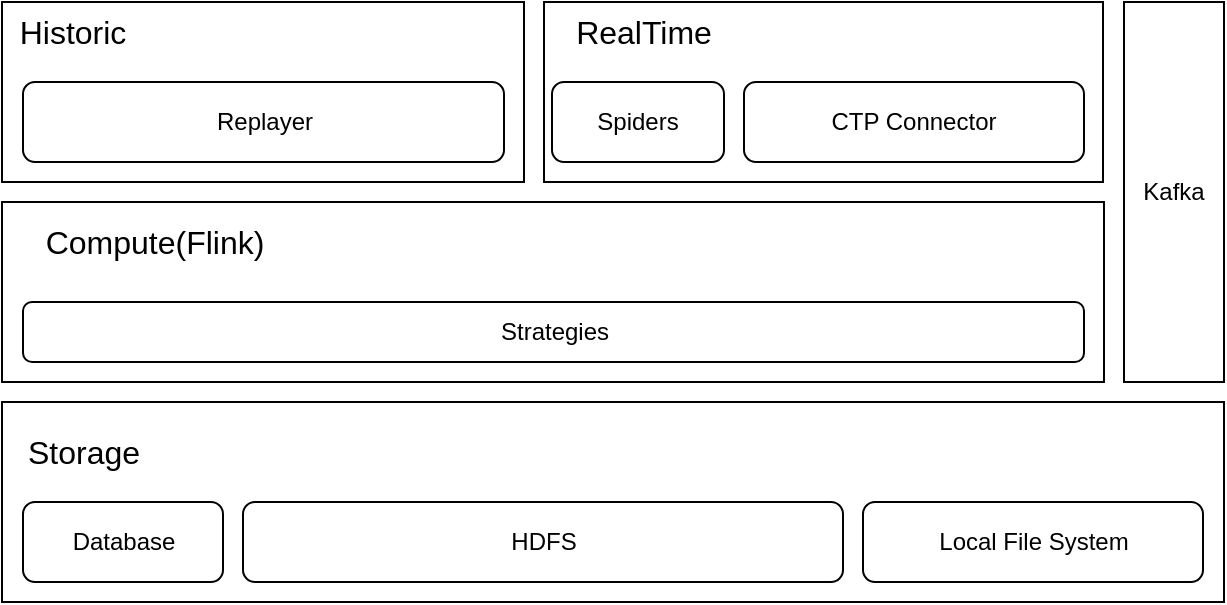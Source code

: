 <mxfile version="24.7.17" pages="3">
  <diagram name="架构设计" id="kE7rsc4lExymbTtV4luv">
    <mxGraphModel dx="1026" dy="772" grid="1" gridSize="10" guides="1" tooltips="1" connect="1" arrows="1" fold="1" page="1" pageScale="1" pageWidth="827" pageHeight="1169" math="0" shadow="0">
      <root>
        <mxCell id="0" />
        <mxCell id="1" parent="0" />
        <mxCell id="SqekXJmmQ9-tRJxxlKGe-1" value="" style="rounded=0;whiteSpace=wrap;html=1;" parent="1" vertex="1">
          <mxGeometry x="139" y="550" width="551" height="90" as="geometry" />
        </mxCell>
        <mxCell id="SqekXJmmQ9-tRJxxlKGe-2" value="" style="rounded=0;whiteSpace=wrap;html=1;" parent="1" vertex="1">
          <mxGeometry x="139" y="650" width="611" height="100" as="geometry" />
        </mxCell>
        <mxCell id="SqekXJmmQ9-tRJxxlKGe-3" value="Database" style="rounded=1;whiteSpace=wrap;html=1;" parent="1" vertex="1">
          <mxGeometry x="149.5" y="700" width="100" height="40" as="geometry" />
        </mxCell>
        <mxCell id="SqekXJmmQ9-tRJxxlKGe-4" value="HDFS" style="rounded=1;whiteSpace=wrap;html=1;" parent="1" vertex="1">
          <mxGeometry x="259.5" y="700" width="300" height="40" as="geometry" />
        </mxCell>
        <mxCell id="SqekXJmmQ9-tRJxxlKGe-5" value="Local File System" style="rounded=1;whiteSpace=wrap;html=1;" parent="1" vertex="1">
          <mxGeometry x="569.5" y="700" width="170" height="40" as="geometry" />
        </mxCell>
        <mxCell id="SqekXJmmQ9-tRJxxlKGe-6" value="Kafka" style="rounded=0;whiteSpace=wrap;html=1;" parent="1" vertex="1">
          <mxGeometry x="700" y="450" width="50" height="190" as="geometry" />
        </mxCell>
        <mxCell id="SqekXJmmQ9-tRJxxlKGe-7" value="Storage" style="text;html=1;align=center;verticalAlign=middle;whiteSpace=wrap;rounded=0;fontSize=16;" parent="1" vertex="1">
          <mxGeometry x="149.5" y="660" width="60" height="30" as="geometry" />
        </mxCell>
        <mxCell id="SqekXJmmQ9-tRJxxlKGe-8" value="Compute(Flink)" style="text;html=1;align=center;verticalAlign=middle;whiteSpace=wrap;rounded=0;fontSize=16;" parent="1" vertex="1">
          <mxGeometry x="149.5" y="555" width="130.75" height="30" as="geometry" />
        </mxCell>
        <mxCell id="SqekXJmmQ9-tRJxxlKGe-10" value="Strategies" style="rounded=1;whiteSpace=wrap;html=1;" parent="1" vertex="1">
          <mxGeometry x="149.5" y="600" width="530.5" height="30" as="geometry" />
        </mxCell>
        <mxCell id="SqekXJmmQ9-tRJxxlKGe-11" value="" style="rounded=0;whiteSpace=wrap;html=1;" parent="1" vertex="1">
          <mxGeometry x="410" y="450" width="279.5" height="90" as="geometry" />
        </mxCell>
        <mxCell id="SqekXJmmQ9-tRJxxlKGe-12" value="RealTime" style="text;html=1;align=center;verticalAlign=middle;whiteSpace=wrap;rounded=0;fontSize=16;" parent="1" vertex="1">
          <mxGeometry x="410" y="450" width="100" height="30" as="geometry" />
        </mxCell>
        <mxCell id="SqekXJmmQ9-tRJxxlKGe-13" value="Spiders" style="rounded=1;whiteSpace=wrap;html=1;" parent="1" vertex="1">
          <mxGeometry x="414" y="490" width="86" height="40" as="geometry" />
        </mxCell>
        <mxCell id="SqekXJmmQ9-tRJxxlKGe-14" value="CTP Connector" style="rounded=1;whiteSpace=wrap;html=1;" parent="1" vertex="1">
          <mxGeometry x="510" y="490" width="170" height="40" as="geometry" />
        </mxCell>
        <mxCell id="SqekXJmmQ9-tRJxxlKGe-15" value="" style="rounded=0;whiteSpace=wrap;html=1;" parent="1" vertex="1">
          <mxGeometry x="139" y="450" width="261" height="90" as="geometry" />
        </mxCell>
        <mxCell id="SqekXJmmQ9-tRJxxlKGe-16" value="Historic" style="text;html=1;align=center;verticalAlign=middle;whiteSpace=wrap;rounded=0;fontSize=16;" parent="1" vertex="1">
          <mxGeometry x="139" y="450" width="71" height="30" as="geometry" />
        </mxCell>
        <mxCell id="SqekXJmmQ9-tRJxxlKGe-17" value="Replayer" style="rounded=1;whiteSpace=wrap;html=1;" parent="1" vertex="1">
          <mxGeometry x="149.5" y="490" width="240.5" height="40" as="geometry" />
        </mxCell>
      </root>
    </mxGraphModel>
  </diagram>
  <diagram id="VdpJQGyevpd4g-q-dByM" name="实盘架构设计">
    <mxGraphModel dx="1026" dy="772" grid="1" gridSize="10" guides="1" tooltips="1" connect="1" arrows="1" fold="1" page="1" pageScale="1" pageWidth="827" pageHeight="1169" math="0" shadow="0">
      <root>
        <mxCell id="0" />
        <mxCell id="1" parent="0" />
        <mxCell id="d-oAbPzJJMQfABlCfLx8-4" value="" style="rounded=0;whiteSpace=wrap;html=1;fillColor=#dae8fc;strokeColor=none;opacity=60;" parent="1" vertex="1">
          <mxGeometry x="30" y="110" width="630" height="130" as="geometry" />
        </mxCell>
        <mxCell id="d-oAbPzJJMQfABlCfLx8-2" value="行情服务" style="rounded=0;whiteSpace=wrap;html=1;fillColor=#dae8fc;strokeColor=#6c8ebf;" parent="1" vertex="1">
          <mxGeometry x="50" y="170" width="300" height="50" as="geometry" />
        </mxCell>
        <mxCell id="d-oAbPzJJMQfABlCfLx8-3" value="交易服务" style="rounded=0;whiteSpace=wrap;html=1;fillColor=#dae8fc;strokeColor=#6c8ebf;" parent="1" vertex="1">
          <mxGeometry x="370" y="170" width="270" height="50" as="geometry" />
        </mxCell>
        <mxCell id="d-oAbPzJJMQfABlCfLx8-5" value="交易所/券商" style="text;html=1;align=center;verticalAlign=middle;whiteSpace=wrap;rounded=0;" parent="1" vertex="1">
          <mxGeometry x="30" y="110" width="100" height="30" as="geometry" />
        </mxCell>
        <mxCell id="d-oAbPzJJMQfABlCfLx8-7" value="行情订阅（via UDP/TCP）" style="edgeStyle=orthogonalEdgeStyle;rounded=0;orthogonalLoop=1;jettySize=auto;html=1;entryX=0.5;entryY=1;entryDx=0;entryDy=0;startArrow=classic;startFill=1;" parent="1" source="d-oAbPzJJMQfABlCfLx8-6" target="d-oAbPzJJMQfABlCfLx8-2" edge="1">
          <mxGeometry relative="1" as="geometry">
            <Array as="points">
              <mxPoint x="200" y="280" />
              <mxPoint x="200" y="280" />
            </Array>
          </mxGeometry>
        </mxCell>
        <mxCell id="d-oAbPzJJMQfABlCfLx8-8" style="edgeStyle=orthogonalEdgeStyle;rounded=0;orthogonalLoop=1;jettySize=auto;html=1;entryX=0.5;entryY=1;entryDx=0;entryDy=0;startArrow=classic;startFill=1;" parent="1" source="d-oAbPzJJMQfABlCfLx8-6" target="d-oAbPzJJMQfABlCfLx8-3" edge="1">
          <mxGeometry relative="1" as="geometry">
            <Array as="points">
              <mxPoint x="505" y="280" />
              <mxPoint x="505" y="280" />
            </Array>
          </mxGeometry>
        </mxCell>
        <mxCell id="d-oAbPzJJMQfABlCfLx8-9" value="交易指令（via TCP）" style="edgeLabel;html=1;align=center;verticalAlign=middle;resizable=0;points=[];" parent="d-oAbPzJJMQfABlCfLx8-8" vertex="1" connectable="0">
          <mxGeometry x="0.086" y="1" relative="1" as="geometry">
            <mxPoint as="offset" />
          </mxGeometry>
        </mxCell>
        <mxCell id="d-oAbPzJJMQfABlCfLx8-14" style="edgeStyle=orthogonalEdgeStyle;rounded=0;orthogonalLoop=1;jettySize=auto;html=1;entryX=0.5;entryY=0;entryDx=0;entryDy=0;" parent="1" source="d-oAbPzJJMQfABlCfLx8-6" target="d-oAbPzJJMQfABlCfLx8-13" edge="1">
          <mxGeometry relative="1" as="geometry">
            <Array as="points">
              <mxPoint x="100" y="360" />
              <mxPoint x="100" y="360" />
            </Array>
          </mxGeometry>
        </mxCell>
        <mxCell id="d-oAbPzJJMQfABlCfLx8-15" value="行情发布" style="edgeLabel;html=1;align=center;verticalAlign=middle;resizable=0;points=[];" parent="d-oAbPzJJMQfABlCfLx8-14" vertex="1" connectable="0">
          <mxGeometry x="-0.571" y="2" relative="1" as="geometry">
            <mxPoint x="-2" y="-4" as="offset" />
          </mxGeometry>
        </mxCell>
        <mxCell id="d-oAbPzJJMQfABlCfLx8-6" value="CTP Gateway" style="rounded=1;whiteSpace=wrap;html=1;fillColor=#ffe6cc;strokeColor=#d79b00;" parent="1" vertex="1">
          <mxGeometry x="30" y="290" width="630" height="50" as="geometry" />
        </mxCell>
        <mxCell id="d-oAbPzJJMQfABlCfLx8-10" value="" style="rounded=0;whiteSpace=wrap;html=1;fillColor=#e1d5e7;strokeColor=none;opacity=40;" parent="1" vertex="1">
          <mxGeometry x="30" y="370" width="390" height="140" as="geometry" />
        </mxCell>
        <mxCell id="d-oAbPzJJMQfABlCfLx8-39" style="edgeStyle=orthogonalEdgeStyle;rounded=0;orthogonalLoop=1;jettySize=auto;html=1;" parent="1" source="d-oAbPzJJMQfABlCfLx8-11" target="d-oAbPzJJMQfABlCfLx8-38" edge="1">
          <mxGeometry relative="1" as="geometry" />
        </mxCell>
        <mxCell id="d-oAbPzJJMQfABlCfLx8-11" value="" style="rounded=0;whiteSpace=wrap;html=1;fillColor=#d5e8d4;strokeColor=none;opacity=40;" parent="1" vertex="1">
          <mxGeometry x="430" y="370" width="230" height="140" as="geometry" />
        </mxCell>
        <mxCell id="d-oAbPzJJMQfABlCfLx8-12" value="Kafka" style="text;html=1;align=center;verticalAlign=middle;whiteSpace=wrap;rounded=0;" parent="1" vertex="1">
          <mxGeometry x="30" y="370" width="60" height="30" as="geometry" />
        </mxCell>
        <mxCell id="d-oAbPzJJMQfABlCfLx8-13" value="topic-bar" style="rounded=1;whiteSpace=wrap;html=1;fillColor=#e1d5e7;strokeColor=#9673a6;" parent="1" vertex="1">
          <mxGeometry x="40" y="450" width="120" height="40" as="geometry" />
        </mxCell>
        <mxCell id="d-oAbPzJJMQfABlCfLx8-16" value="" style="rounded=0;whiteSpace=wrap;html=1;fillColor=#fff2cc;strokeColor=none;opacity=40;" parent="1" vertex="1">
          <mxGeometry x="30" y="530" width="630" height="150" as="geometry" />
        </mxCell>
        <mxCell id="d-oAbPzJJMQfABlCfLx8-17" value="Flink" style="text;html=1;align=center;verticalAlign=middle;whiteSpace=wrap;rounded=0;" parent="1" vertex="1">
          <mxGeometry x="30" y="530" width="60" height="30" as="geometry" />
        </mxCell>
        <mxCell id="d-oAbPzJJMQfABlCfLx8-19" style="edgeStyle=orthogonalEdgeStyle;rounded=0;orthogonalLoop=1;jettySize=auto;html=1;" parent="1" source="d-oAbPzJJMQfABlCfLx8-18" target="d-oAbPzJJMQfABlCfLx8-13" edge="1">
          <mxGeometry relative="1" as="geometry" />
        </mxCell>
        <mxCell id="d-oAbPzJJMQfABlCfLx8-20" value="行情订阅" style="edgeLabel;html=1;align=center;verticalAlign=middle;resizable=0;points=[];" parent="d-oAbPzJJMQfABlCfLx8-19" vertex="1" connectable="0">
          <mxGeometry x="0.2" y="-1" relative="1" as="geometry">
            <mxPoint as="offset" />
          </mxGeometry>
        </mxCell>
        <mxCell id="d-oAbPzJJMQfABlCfLx8-22" style="edgeStyle=orthogonalEdgeStyle;rounded=0;orthogonalLoop=1;jettySize=auto;html=1;entryX=0.25;entryY=0;entryDx=0;entryDy=0;" parent="1" source="d-oAbPzJJMQfABlCfLx8-18" target="d-oAbPzJJMQfABlCfLx8-21" edge="1">
          <mxGeometry relative="1" as="geometry">
            <Array as="points">
              <mxPoint x="193" y="585" />
              <mxPoint x="193" y="600" />
            </Array>
          </mxGeometry>
        </mxCell>
        <mxCell id="d-oAbPzJJMQfABlCfLx8-18" value="Stream Source" style="rounded=1;whiteSpace=wrap;html=1;fillColor=#fff2cc;strokeColor=#d6b656;" parent="1" vertex="1">
          <mxGeometry x="40" y="570" width="120" height="30" as="geometry" />
        </mxCell>
        <mxCell id="d-oAbPzJJMQfABlCfLx8-40" style="edgeStyle=orthogonalEdgeStyle;rounded=0;orthogonalLoop=1;jettySize=auto;html=1;" parent="1" source="d-oAbPzJJMQfABlCfLx8-21" target="d-oAbPzJJMQfABlCfLx8-37" edge="1">
          <mxGeometry relative="1" as="geometry" />
        </mxCell>
        <mxCell id="d-oAbPzJJMQfABlCfLx8-41" value="CheckPoint" style="edgeLabel;html=1;align=center;verticalAlign=middle;resizable=0;points=[];" parent="d-oAbPzJJMQfABlCfLx8-40" vertex="1" connectable="0">
          <mxGeometry y="-1" relative="1" as="geometry">
            <mxPoint as="offset" />
          </mxGeometry>
        </mxCell>
        <mxCell id="d-oAbPzJJMQfABlCfLx8-45" style="edgeStyle=orthogonalEdgeStyle;rounded=0;orthogonalLoop=1;jettySize=auto;html=1;entryX=0.5;entryY=1;entryDx=0;entryDy=0;" parent="1" source="d-oAbPzJJMQfABlCfLx8-21" target="d-oAbPzJJMQfABlCfLx8-42" edge="1">
          <mxGeometry relative="1" as="geometry">
            <Array as="points">
              <mxPoint x="260" y="610" />
              <mxPoint x="260" y="610" />
            </Array>
          </mxGeometry>
        </mxCell>
        <mxCell id="d-oAbPzJJMQfABlCfLx8-21" value="Trade Signal Calculation Strategies" style="rounded=1;whiteSpace=wrap;html=1;fillColor=#fff2cc;strokeColor=#d6b656;" parent="1" vertex="1">
          <mxGeometry x="40" y="620" width="610" height="50" as="geometry" />
        </mxCell>
        <mxCell id="d-oAbPzJJMQfABlCfLx8-29" style="edgeStyle=orthogonalEdgeStyle;rounded=0;orthogonalLoop=1;jettySize=auto;html=1;entryX=0;entryY=0.5;entryDx=0;entryDy=0;" parent="1" source="d-oAbPzJJMQfABlCfLx8-23" target="d-oAbPzJJMQfABlCfLx8-28" edge="1">
          <mxGeometry relative="1" as="geometry">
            <Array as="points">
              <mxPoint x="340" y="455" />
              <mxPoint x="340" y="455" />
            </Array>
          </mxGeometry>
        </mxCell>
        <mxCell id="d-oAbPzJJMQfABlCfLx8-30" value="订单信号订阅" style="edgeLabel;html=1;align=center;verticalAlign=middle;resizable=0;points=[];" parent="d-oAbPzJJMQfABlCfLx8-29" vertex="1" connectable="0">
          <mxGeometry x="0.145" y="2" relative="1" as="geometry">
            <mxPoint as="offset" />
          </mxGeometry>
        </mxCell>
        <mxCell id="d-oAbPzJJMQfABlCfLx8-23" value="topic-order" style="rounded=1;whiteSpace=wrap;html=1;fillColor=#e1d5e7;strokeColor=#9673a6;" parent="1" vertex="1">
          <mxGeometry x="180" y="450" width="120" height="40" as="geometry" />
        </mxCell>
        <mxCell id="d-oAbPzJJMQfABlCfLx8-27" value="QuantLab Mgr" style="text;html=1;align=center;verticalAlign=middle;whiteSpace=wrap;rounded=0;" parent="1" vertex="1">
          <mxGeometry x="430" y="370" width="90" height="30" as="geometry" />
        </mxCell>
        <mxCell id="d-oAbPzJJMQfABlCfLx8-28" value="订单" style="rounded=1;whiteSpace=wrap;html=1;fillColor=#d5e8d4;strokeColor=#82b366;" parent="1" vertex="1">
          <mxGeometry x="445" y="410" width="55" height="90" as="geometry" />
        </mxCell>
        <mxCell id="d-oAbPzJJMQfABlCfLx8-32" style="edgeStyle=orthogonalEdgeStyle;rounded=0;orthogonalLoop=1;jettySize=auto;html=1;startArrow=classic;startFill=1;endArrow=classic;endFill=1;" parent="1" source="d-oAbPzJJMQfABlCfLx8-6" target="d-oAbPzJJMQfABlCfLx8-28" edge="1">
          <mxGeometry relative="1" as="geometry">
            <Array as="points">
              <mxPoint x="473" y="360" />
              <mxPoint x="473" y="360" />
            </Array>
          </mxGeometry>
        </mxCell>
        <mxCell id="d-oAbPzJJMQfABlCfLx8-34" value="发起交易" style="edgeLabel;html=1;align=center;verticalAlign=middle;resizable=0;points=[];" parent="d-oAbPzJJMQfABlCfLx8-32" vertex="1" connectable="0">
          <mxGeometry x="-0.486" y="2" relative="1" as="geometry">
            <mxPoint as="offset" />
          </mxGeometry>
        </mxCell>
        <mxCell id="d-oAbPzJJMQfABlCfLx8-35" value="管理/报表..." style="rounded=1;whiteSpace=wrap;html=1;fillColor=#d5e8d4;strokeColor=#82b366;" parent="1" vertex="1">
          <mxGeometry x="510" y="410" width="130" height="90" as="geometry" />
        </mxCell>
        <mxCell id="d-oAbPzJJMQfABlCfLx8-36" value="HDFS" style="rounded=0;whiteSpace=wrap;html=1;fillColor=#f5f5f5;fontColor=#333333;strokeColor=#666666;" parent="1" vertex="1">
          <mxGeometry x="30" y="740" width="630" height="60" as="geometry" />
        </mxCell>
        <mxCell id="d-oAbPzJJMQfABlCfLx8-37" value="RocksDB" style="rounded=0;whiteSpace=wrap;html=1;fillColor=#f5f5f5;fontColor=#333333;strokeColor=#666666;" parent="1" vertex="1">
          <mxGeometry x="30" y="720" width="630" height="30" as="geometry" />
        </mxCell>
        <mxCell id="d-oAbPzJJMQfABlCfLx8-38" value="MySQL" style="shape=cylinder3;whiteSpace=wrap;html=1;boundedLbl=1;backgroundOutline=1;size=15;fillColor=#f5f5f5;fontColor=#333333;strokeColor=#666666;" parent="1" vertex="1">
          <mxGeometry x="780" y="400" width="60" height="80" as="geometry" />
        </mxCell>
        <mxCell id="d-oAbPzJJMQfABlCfLx8-43" style="edgeStyle=orthogonalEdgeStyle;rounded=0;orthogonalLoop=1;jettySize=auto;html=1;entryX=0.5;entryY=1;entryDx=0;entryDy=0;" parent="1" source="d-oAbPzJJMQfABlCfLx8-42" target="d-oAbPzJJMQfABlCfLx8-23" edge="1">
          <mxGeometry relative="1" as="geometry">
            <Array as="points">
              <mxPoint x="240" y="550" />
              <mxPoint x="240" y="550" />
            </Array>
          </mxGeometry>
        </mxCell>
        <mxCell id="d-oAbPzJJMQfABlCfLx8-44" value="订单信号发布" style="edgeLabel;html=1;align=center;verticalAlign=middle;resizable=0;points=[];" parent="d-oAbPzJJMQfABlCfLx8-43" vertex="1" connectable="0">
          <mxGeometry x="0.2" y="1" relative="1" as="geometry">
            <mxPoint as="offset" />
          </mxGeometry>
        </mxCell>
        <mxCell id="d-oAbPzJJMQfABlCfLx8-42" value="Stream Sink" style="rounded=1;whiteSpace=wrap;html=1;fillColor=#fff2cc;strokeColor=#d6b656;" parent="1" vertex="1">
          <mxGeometry x="200" y="570" width="120" height="30" as="geometry" />
        </mxCell>
      </root>
    </mxGraphModel>
  </diagram>
  <diagram id="N4ltIIIxOTcb-bPWhQs-" name="执行框架-local">
    <mxGraphModel dx="1140" dy="2027" grid="1" gridSize="10" guides="1" tooltips="1" connect="1" arrows="1" fold="1" page="1" pageScale="1" pageWidth="827" pageHeight="1169" math="0" shadow="0">
      <root>
        <mxCell id="0" />
        <mxCell id="1" parent="0" />
        <mxCell id="egLg9VPtpwonoMTycoeB-4" value="" style="edgeStyle=orthogonalEdgeStyle;rounded=0;orthogonalLoop=1;jettySize=auto;html=1;" edge="1" parent="1" source="egLg9VPtpwonoMTycoeB-2" target="egLg9VPtpwonoMTycoeB-3">
          <mxGeometry relative="1" as="geometry" />
        </mxCell>
        <mxCell id="egLg9VPtpwonoMTycoeB-2" value="开始回测" style="strokeWidth=2;html=1;shape=mxgraph.flowchart.start_2;whiteSpace=wrap;" vertex="1" parent="1">
          <mxGeometry x="90" y="60" width="60" height="60" as="geometry" />
        </mxCell>
        <mxCell id="egLg9VPtpwonoMTycoeB-6" value="" style="edgeStyle=orthogonalEdgeStyle;rounded=0;orthogonalLoop=1;jettySize=auto;html=1;" edge="1" parent="1" source="egLg9VPtpwonoMTycoeB-3" target="egLg9VPtpwonoMTycoeB-5">
          <mxGeometry relative="1" as="geometry" />
        </mxCell>
        <mxCell id="egLg9VPtpwonoMTycoeB-3" value="加载品种列表" style="whiteSpace=wrap;html=1;strokeWidth=2;" vertex="1" parent="1">
          <mxGeometry x="60" y="200" width="120" height="60" as="geometry" />
        </mxCell>
        <mxCell id="egLg9VPtpwonoMTycoeB-8" value="" style="edgeStyle=orthogonalEdgeStyle;rounded=0;orthogonalLoop=1;jettySize=auto;html=1;" edge="1" parent="1" source="egLg9VPtpwonoMTycoeB-5" target="egLg9VPtpwonoMTycoeB-7">
          <mxGeometry relative="1" as="geometry">
            <Array as="points">
              <mxPoint x="240" y="370" />
              <mxPoint x="240" y="100" />
            </Array>
          </mxGeometry>
        </mxCell>
        <mxCell id="egLg9VPtpwonoMTycoeB-9" value="是" style="edgeLabel;html=1;align=center;verticalAlign=middle;resizable=0;points=[];" vertex="1" connectable="0" parent="egLg9VPtpwonoMTycoeB-8">
          <mxGeometry x="-0.133" y="-3" relative="1" as="geometry">
            <mxPoint x="-3" y="-24" as="offset" />
          </mxGeometry>
        </mxCell>
        <mxCell id="egLg9VPtpwonoMTycoeB-13" style="edgeStyle=orthogonalEdgeStyle;rounded=0;orthogonalLoop=1;jettySize=auto;html=1;" edge="1" parent="1" source="egLg9VPtpwonoMTycoeB-5" target="egLg9VPtpwonoMTycoeB-12">
          <mxGeometry relative="1" as="geometry" />
        </mxCell>
        <mxCell id="egLg9VPtpwonoMTycoeB-14" value="否" style="edgeLabel;html=1;align=center;verticalAlign=middle;resizable=0;points=[];" vertex="1" connectable="0" parent="egLg9VPtpwonoMTycoeB-13">
          <mxGeometry x="-0.1" y="-3" relative="1" as="geometry">
            <mxPoint as="offset" />
          </mxGeometry>
        </mxCell>
        <mxCell id="egLg9VPtpwonoMTycoeB-5" value="是否存在大于1000个交易日" style="rhombus;whiteSpace=wrap;html=1;strokeWidth=2;" vertex="1" parent="1">
          <mxGeometry x="80" y="330" width="80" height="80" as="geometry" />
        </mxCell>
        <mxCell id="egLg9VPtpwonoMTycoeB-16" value="" style="edgeStyle=orthogonalEdgeStyle;rounded=0;orthogonalLoop=1;jettySize=auto;html=1;" edge="1" parent="1" source="egLg9VPtpwonoMTycoeB-7" target="egLg9VPtpwonoMTycoeB-15">
          <mxGeometry relative="1" as="geometry" />
        </mxCell>
        <mxCell id="egLg9VPtpwonoMTycoeB-7" value="进入回测品种列表" style="whiteSpace=wrap;html=1;strokeWidth=2;" vertex="1" parent="1">
          <mxGeometry x="320" y="70" width="120" height="60" as="geometry" />
        </mxCell>
        <mxCell id="egLg9VPtpwonoMTycoeB-12" value="结束" style="strokeWidth=2;html=1;shape=mxgraph.flowchart.start_2;whiteSpace=wrap;" vertex="1" parent="1">
          <mxGeometry x="90" y="470" width="60" height="60" as="geometry" />
        </mxCell>
        <mxCell id="egLg9VPtpwonoMTycoeB-18" value="" style="edgeStyle=orthogonalEdgeStyle;rounded=0;orthogonalLoop=1;jettySize=auto;html=1;" edge="1" parent="1" source="egLg9VPtpwonoMTycoeB-15" target="egLg9VPtpwonoMTycoeB-17">
          <mxGeometry relative="1" as="geometry" />
        </mxCell>
        <mxCell id="egLg9VPtpwonoMTycoeB-15" value="加载策略列表" style="whiteSpace=wrap;html=1;strokeWidth=2;" vertex="1" parent="1">
          <mxGeometry x="320" y="170" width="120" height="60" as="geometry" />
        </mxCell>
        <mxCell id="egLg9VPtpwonoMTycoeB-20" value="" style="edgeStyle=orthogonalEdgeStyle;rounded=0;orthogonalLoop=1;jettySize=auto;html=1;" edge="1" parent="1" source="egLg9VPtpwonoMTycoeB-17" target="egLg9VPtpwonoMTycoeB-19">
          <mxGeometry relative="1" as="geometry" />
        </mxCell>
        <mxCell id="egLg9VPtpwonoMTycoeB-17" value="加载参数和参数取值范围" style="whiteSpace=wrap;html=1;strokeWidth=2;" vertex="1" parent="1">
          <mxGeometry x="320" y="270" width="120" height="60" as="geometry" />
        </mxCell>
        <mxCell id="egLg9VPtpwonoMTycoeB-22" value="" style="edgeStyle=orthogonalEdgeStyle;rounded=0;orthogonalLoop=1;jettySize=auto;html=1;" edge="1" parent="1" source="egLg9VPtpwonoMTycoeB-19" target="egLg9VPtpwonoMTycoeB-21">
          <mxGeometry relative="1" as="geometry" />
        </mxCell>
        <mxCell id="egLg9VPtpwonoMTycoeB-19" value="生成执行任务列表" style="whiteSpace=wrap;html=1;strokeWidth=2;" vertex="1" parent="1">
          <mxGeometry x="320" y="370" width="120" height="60" as="geometry" />
        </mxCell>
        <mxCell id="egLg9VPtpwonoMTycoeB-24" value="" style="edgeStyle=orthogonalEdgeStyle;rounded=0;orthogonalLoop=1;jettySize=auto;html=1;" edge="1" parent="1" source="egLg9VPtpwonoMTycoeB-21" target="egLg9VPtpwonoMTycoeB-23">
          <mxGeometry relative="1" as="geometry">
            <Array as="points">
              <mxPoint x="500" y="500" />
              <mxPoint x="500" y="100" />
            </Array>
          </mxGeometry>
        </mxCell>
        <mxCell id="egLg9VPtpwonoMTycoeB-21" value="分配线程池&lt;div&gt;（进程池）&lt;/div&gt;" style="whiteSpace=wrap;html=1;strokeWidth=2;" vertex="1" parent="1">
          <mxGeometry x="320" y="470" width="120" height="60" as="geometry" />
        </mxCell>
        <mxCell id="egLg9VPtpwonoMTycoeB-27" value="" style="edgeStyle=orthogonalEdgeStyle;rounded=0;orthogonalLoop=1;jettySize=auto;html=1;" edge="1" parent="1" source="egLg9VPtpwonoMTycoeB-23" target="egLg9VPtpwonoMTycoeB-26">
          <mxGeometry relative="1" as="geometry" />
        </mxCell>
        <mxCell id="egLg9VPtpwonoMTycoeB-23" value="执行回测" style="whiteSpace=wrap;html=1;strokeWidth=2;" vertex="1" parent="1">
          <mxGeometry x="580" y="70" width="120" height="60" as="geometry" />
        </mxCell>
        <mxCell id="egLg9VPtpwonoMTycoeB-26" value="生成策略业绩报表" style="whiteSpace=wrap;html=1;strokeWidth=2;" vertex="1" parent="1">
          <mxGeometry x="580" y="470" width="120" height="60" as="geometry" />
        </mxCell>
        <mxCell id="egLg9VPtpwonoMTycoeB-28" style="edgeStyle=orthogonalEdgeStyle;rounded=0;orthogonalLoop=1;jettySize=auto;html=1;entryX=0.5;entryY=1;entryDx=0;entryDy=0;entryPerimeter=0;" edge="1" parent="1" source="egLg9VPtpwonoMTycoeB-26" target="egLg9VPtpwonoMTycoeB-12">
          <mxGeometry relative="1" as="geometry">
            <Array as="points">
              <mxPoint x="640" y="600" />
              <mxPoint x="120" y="600" />
            </Array>
          </mxGeometry>
        </mxCell>
        <mxCell id="egLg9VPtpwonoMTycoeB-30" value="" style="line;strokeWidth=2;direction=south;html=1;" vertex="1" parent="1">
          <mxGeometry x="790" y="-20" width="10" height="680" as="geometry" />
        </mxCell>
        <mxCell id="egLg9VPtpwonoMTycoeB-31" value="&lt;h1 style=&quot;margin-top: 0px;&quot;&gt;总流程&lt;/h1&gt;" style="text;html=1;whiteSpace=wrap;overflow=hidden;rounded=0;" vertex="1" parent="1">
          <mxGeometry x="340" y="-20" width="80" height="40" as="geometry" />
        </mxCell>
        <mxCell id="egLg9VPtpwonoMTycoeB-32" value="&lt;h1 style=&quot;margin-top: 0px;&quot;&gt;策略流程&lt;/h1&gt;" style="text;html=1;whiteSpace=wrap;overflow=hidden;rounded=0;" vertex="1" parent="1">
          <mxGeometry x="1110" y="-20" width="110" height="40" as="geometry" />
        </mxCell>
      </root>
    </mxGraphModel>
  </diagram>
</mxfile>
